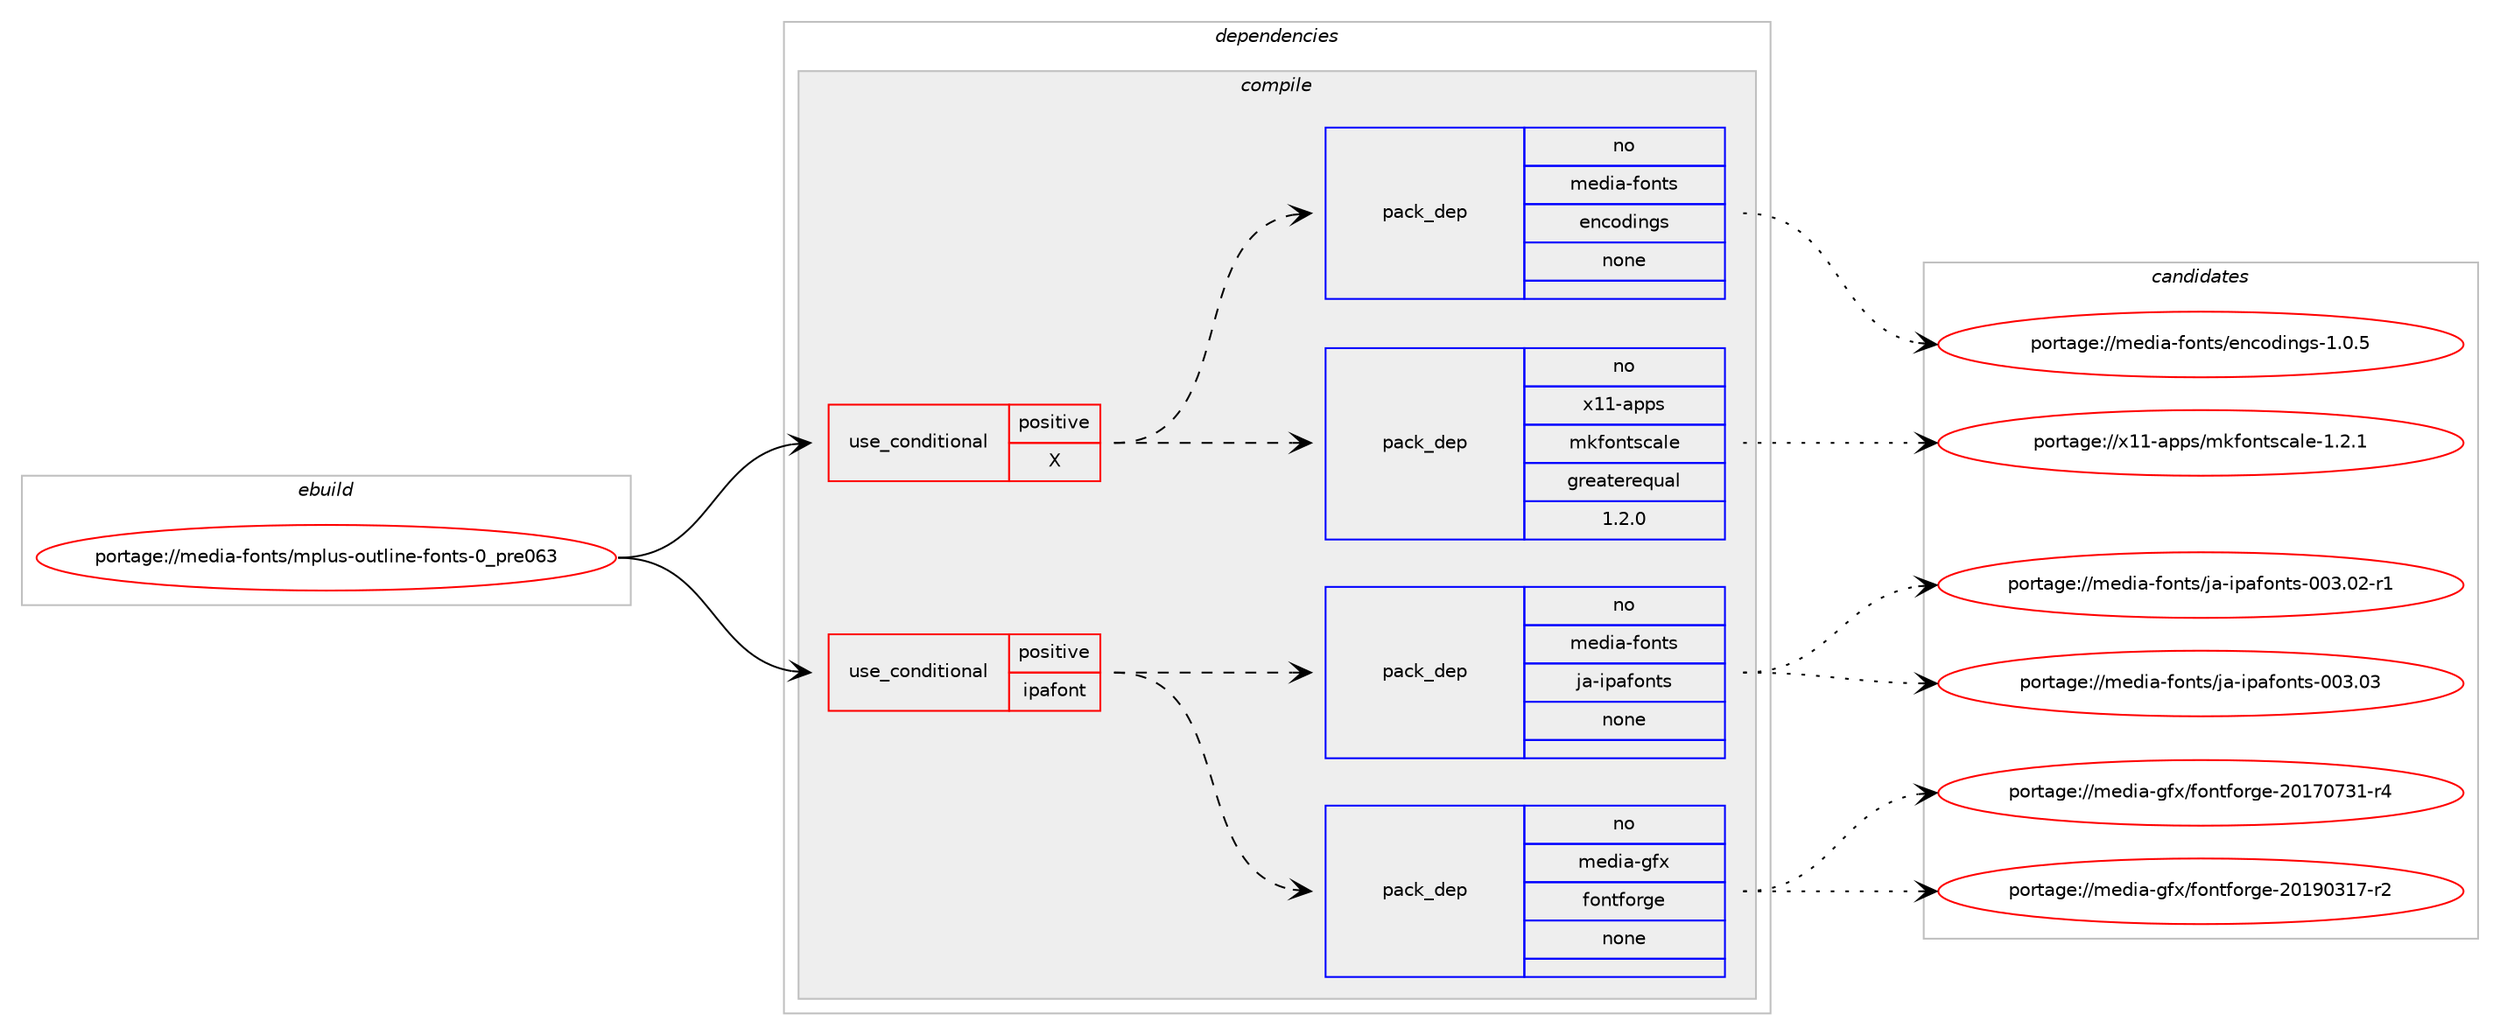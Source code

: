 digraph prolog {

# *************
# Graph options
# *************

newrank=true;
concentrate=true;
compound=true;
graph [rankdir=LR,fontname=Helvetica,fontsize=10,ranksep=1.5];#, ranksep=2.5, nodesep=0.2];
edge  [arrowhead=vee];
node  [fontname=Helvetica,fontsize=10];

# **********
# The ebuild
# **********

subgraph cluster_leftcol {
color=gray;
rank=same;
label=<<i>ebuild</i>>;
id [label="portage://media-fonts/mplus-outline-fonts-0_pre063", color=red, width=4, href="../media-fonts/mplus-outline-fonts-0_pre063.svg"];
}

# ****************
# The dependencies
# ****************

subgraph cluster_midcol {
color=gray;
label=<<i>dependencies</i>>;
subgraph cluster_compile {
fillcolor="#eeeeee";
style=filled;
label=<<i>compile</i>>;
subgraph cond77660 {
dependency310303 [label=<<TABLE BORDER="0" CELLBORDER="1" CELLSPACING="0" CELLPADDING="4"><TR><TD ROWSPAN="3" CELLPADDING="10">use_conditional</TD></TR><TR><TD>positive</TD></TR><TR><TD>X</TD></TR></TABLE>>, shape=none, color=red];
subgraph pack227634 {
dependency310304 [label=<<TABLE BORDER="0" CELLBORDER="1" CELLSPACING="0" CELLPADDING="4" WIDTH="220"><TR><TD ROWSPAN="6" CELLPADDING="30">pack_dep</TD></TR><TR><TD WIDTH="110">no</TD></TR><TR><TD>x11-apps</TD></TR><TR><TD>mkfontscale</TD></TR><TR><TD>greaterequal</TD></TR><TR><TD>1.2.0</TD></TR></TABLE>>, shape=none, color=blue];
}
dependency310303:e -> dependency310304:w [weight=20,style="dashed",arrowhead="vee"];
subgraph pack227635 {
dependency310305 [label=<<TABLE BORDER="0" CELLBORDER="1" CELLSPACING="0" CELLPADDING="4" WIDTH="220"><TR><TD ROWSPAN="6" CELLPADDING="30">pack_dep</TD></TR><TR><TD WIDTH="110">no</TD></TR><TR><TD>media-fonts</TD></TR><TR><TD>encodings</TD></TR><TR><TD>none</TD></TR><TR><TD></TD></TR></TABLE>>, shape=none, color=blue];
}
dependency310303:e -> dependency310305:w [weight=20,style="dashed",arrowhead="vee"];
}
id:e -> dependency310303:w [weight=20,style="solid",arrowhead="vee"];
subgraph cond77661 {
dependency310306 [label=<<TABLE BORDER="0" CELLBORDER="1" CELLSPACING="0" CELLPADDING="4"><TR><TD ROWSPAN="3" CELLPADDING="10">use_conditional</TD></TR><TR><TD>positive</TD></TR><TR><TD>ipafont</TD></TR></TABLE>>, shape=none, color=red];
subgraph pack227636 {
dependency310307 [label=<<TABLE BORDER="0" CELLBORDER="1" CELLSPACING="0" CELLPADDING="4" WIDTH="220"><TR><TD ROWSPAN="6" CELLPADDING="30">pack_dep</TD></TR><TR><TD WIDTH="110">no</TD></TR><TR><TD>media-gfx</TD></TR><TR><TD>fontforge</TD></TR><TR><TD>none</TD></TR><TR><TD></TD></TR></TABLE>>, shape=none, color=blue];
}
dependency310306:e -> dependency310307:w [weight=20,style="dashed",arrowhead="vee"];
subgraph pack227637 {
dependency310308 [label=<<TABLE BORDER="0" CELLBORDER="1" CELLSPACING="0" CELLPADDING="4" WIDTH="220"><TR><TD ROWSPAN="6" CELLPADDING="30">pack_dep</TD></TR><TR><TD WIDTH="110">no</TD></TR><TR><TD>media-fonts</TD></TR><TR><TD>ja-ipafonts</TD></TR><TR><TD>none</TD></TR><TR><TD></TD></TR></TABLE>>, shape=none, color=blue];
}
dependency310306:e -> dependency310308:w [weight=20,style="dashed",arrowhead="vee"];
}
id:e -> dependency310306:w [weight=20,style="solid",arrowhead="vee"];
}
subgraph cluster_compileandrun {
fillcolor="#eeeeee";
style=filled;
label=<<i>compile and run</i>>;
}
subgraph cluster_run {
fillcolor="#eeeeee";
style=filled;
label=<<i>run</i>>;
}
}

# **************
# The candidates
# **************

subgraph cluster_choices {
rank=same;
color=gray;
label=<<i>candidates</i>>;

subgraph choice227634 {
color=black;
nodesep=1;
choiceportage12049494597112112115471091071021111101161159997108101454946504649 [label="portage://x11-apps/mkfontscale-1.2.1", color=red, width=4,href="../x11-apps/mkfontscale-1.2.1.svg"];
dependency310304:e -> choiceportage12049494597112112115471091071021111101161159997108101454946504649:w [style=dotted,weight="100"];
}
subgraph choice227635 {
color=black;
nodesep=1;
choiceportage10910110010597451021111101161154710111099111100105110103115454946484653 [label="portage://media-fonts/encodings-1.0.5", color=red, width=4,href="../media-fonts/encodings-1.0.5.svg"];
dependency310305:e -> choiceportage10910110010597451021111101161154710111099111100105110103115454946484653:w [style=dotted,weight="100"];
}
subgraph choice227636 {
color=black;
nodesep=1;
choiceportage1091011001059745103102120471021111101161021111141031014550484955485551494511452 [label="portage://media-gfx/fontforge-20170731-r4", color=red, width=4,href="../media-gfx/fontforge-20170731-r4.svg"];
choiceportage1091011001059745103102120471021111101161021111141031014550484957485149554511450 [label="portage://media-gfx/fontforge-20190317-r2", color=red, width=4,href="../media-gfx/fontforge-20190317-r2.svg"];
dependency310307:e -> choiceportage1091011001059745103102120471021111101161021111141031014550484955485551494511452:w [style=dotted,weight="100"];
dependency310307:e -> choiceportage1091011001059745103102120471021111101161021111141031014550484957485149554511450:w [style=dotted,weight="100"];
}
subgraph choice227637 {
color=black;
nodesep=1;
choiceportage109101100105974510211111011611547106974510511297102111110116115454848514648504511449 [label="portage://media-fonts/ja-ipafonts-003.02-r1", color=red, width=4,href="../media-fonts/ja-ipafonts-003.02-r1.svg"];
choiceportage10910110010597451021111101161154710697451051129710211111011611545484851464851 [label="portage://media-fonts/ja-ipafonts-003.03", color=red, width=4,href="../media-fonts/ja-ipafonts-003.03.svg"];
dependency310308:e -> choiceportage109101100105974510211111011611547106974510511297102111110116115454848514648504511449:w [style=dotted,weight="100"];
dependency310308:e -> choiceportage10910110010597451021111101161154710697451051129710211111011611545484851464851:w [style=dotted,weight="100"];
}
}

}
